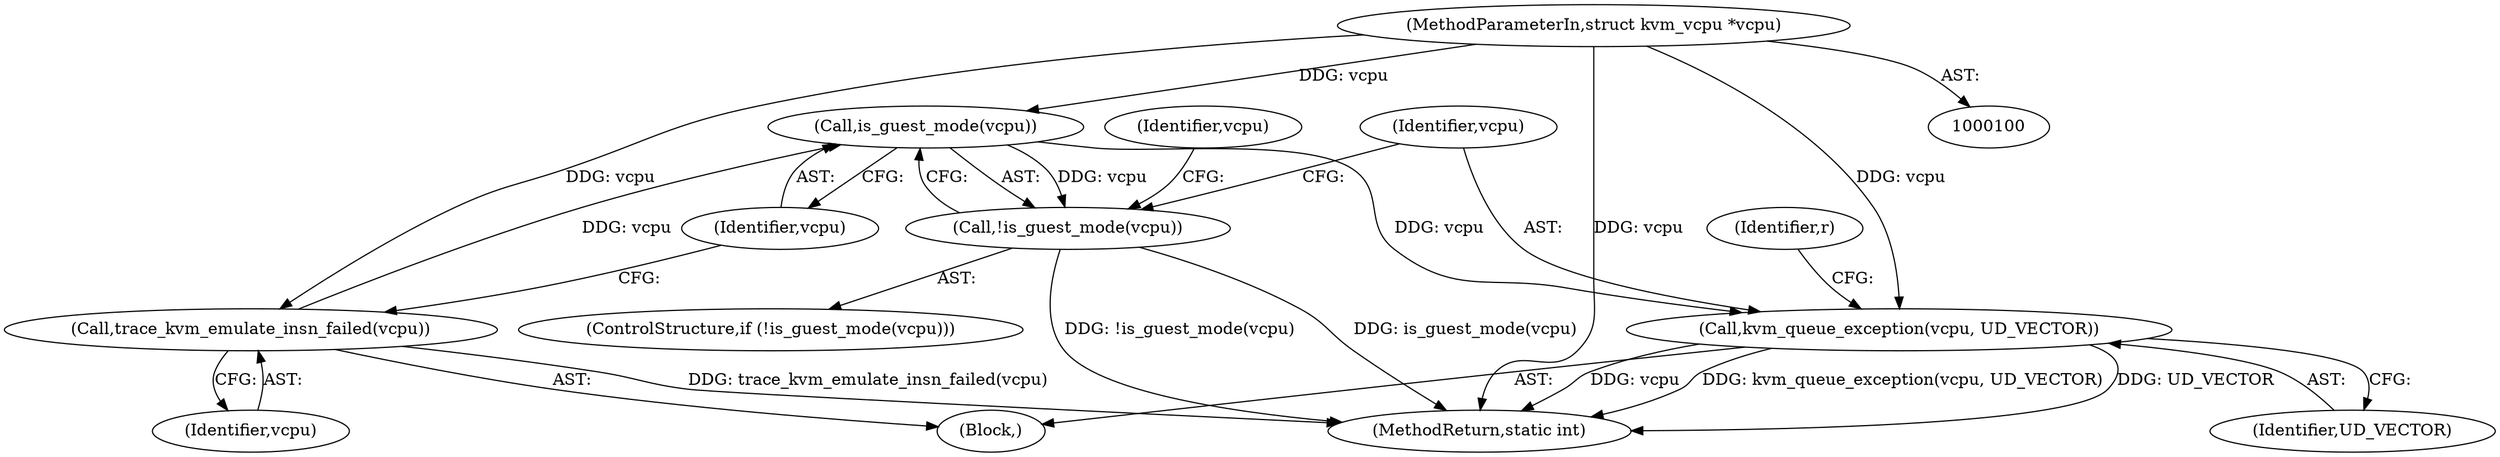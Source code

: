 digraph "1_linux_a2b9e6c1a35afcc0973acb72e591c714e78885ff@pointer" {
"1000117" [label="(Call,is_guest_mode(vcpu))"];
"1000113" [label="(Call,trace_kvm_emulate_insn_failed(vcpu))"];
"1000101" [label="(MethodParameterIn,struct kvm_vcpu *vcpu)"];
"1000116" [label="(Call,!is_guest_mode(vcpu))"];
"1000148" [label="(Call,kvm_queue_exception(vcpu, UD_VECTOR))"];
"1000101" [label="(MethodParameterIn,struct kvm_vcpu *vcpu)"];
"1000148" [label="(Call,kvm_queue_exception(vcpu, UD_VECTOR))"];
"1000152" [label="(Identifier,r)"];
"1000118" [label="(Identifier,vcpu)"];
"1000102" [label="(Block,)"];
"1000123" [label="(Identifier,vcpu)"];
"1000150" [label="(Identifier,UD_VECTOR)"];
"1000153" [label="(MethodReturn,static int)"];
"1000115" [label="(ControlStructure,if (!is_guest_mode(vcpu)))"];
"1000113" [label="(Call,trace_kvm_emulate_insn_failed(vcpu))"];
"1000116" [label="(Call,!is_guest_mode(vcpu))"];
"1000117" [label="(Call,is_guest_mode(vcpu))"];
"1000149" [label="(Identifier,vcpu)"];
"1000114" [label="(Identifier,vcpu)"];
"1000117" -> "1000116"  [label="AST: "];
"1000117" -> "1000118"  [label="CFG: "];
"1000118" -> "1000117"  [label="AST: "];
"1000116" -> "1000117"  [label="CFG: "];
"1000117" -> "1000116"  [label="DDG: vcpu"];
"1000113" -> "1000117"  [label="DDG: vcpu"];
"1000101" -> "1000117"  [label="DDG: vcpu"];
"1000117" -> "1000148"  [label="DDG: vcpu"];
"1000113" -> "1000102"  [label="AST: "];
"1000113" -> "1000114"  [label="CFG: "];
"1000114" -> "1000113"  [label="AST: "];
"1000118" -> "1000113"  [label="CFG: "];
"1000113" -> "1000153"  [label="DDG: trace_kvm_emulate_insn_failed(vcpu)"];
"1000101" -> "1000113"  [label="DDG: vcpu"];
"1000101" -> "1000100"  [label="AST: "];
"1000101" -> "1000153"  [label="DDG: vcpu"];
"1000101" -> "1000148"  [label="DDG: vcpu"];
"1000116" -> "1000115"  [label="AST: "];
"1000123" -> "1000116"  [label="CFG: "];
"1000149" -> "1000116"  [label="CFG: "];
"1000116" -> "1000153"  [label="DDG: is_guest_mode(vcpu)"];
"1000116" -> "1000153"  [label="DDG: !is_guest_mode(vcpu)"];
"1000148" -> "1000102"  [label="AST: "];
"1000148" -> "1000150"  [label="CFG: "];
"1000149" -> "1000148"  [label="AST: "];
"1000150" -> "1000148"  [label="AST: "];
"1000152" -> "1000148"  [label="CFG: "];
"1000148" -> "1000153"  [label="DDG: UD_VECTOR"];
"1000148" -> "1000153"  [label="DDG: vcpu"];
"1000148" -> "1000153"  [label="DDG: kvm_queue_exception(vcpu, UD_VECTOR)"];
}
